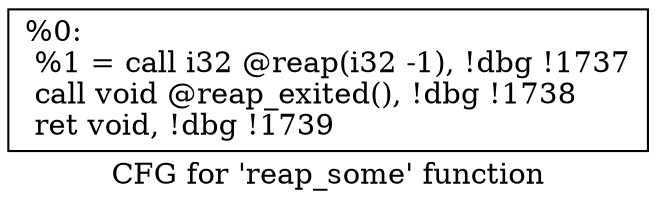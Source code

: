 digraph "CFG for 'reap_some' function" {
	label="CFG for 'reap_some' function";

	Node0x1feb450 [shape=record,label="{%0:\l  %1 = call i32 @reap(i32 -1), !dbg !1737\l  call void @reap_exited(), !dbg !1738\l  ret void, !dbg !1739\l}"];
}
